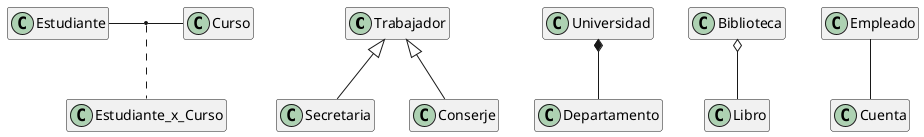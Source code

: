 @startuml
   hide empty methods
   hide members

   Trabajador <|-- Secretaria
   Trabajador <|-- Conserje

   Universidad *-- Departamento

   Biblioteca o-- Libro

   Estudiante - Curso
   (Estudiante, Curso) .. Estudiante_x_Curso

   Empleado -- Cuenta
@enduml
